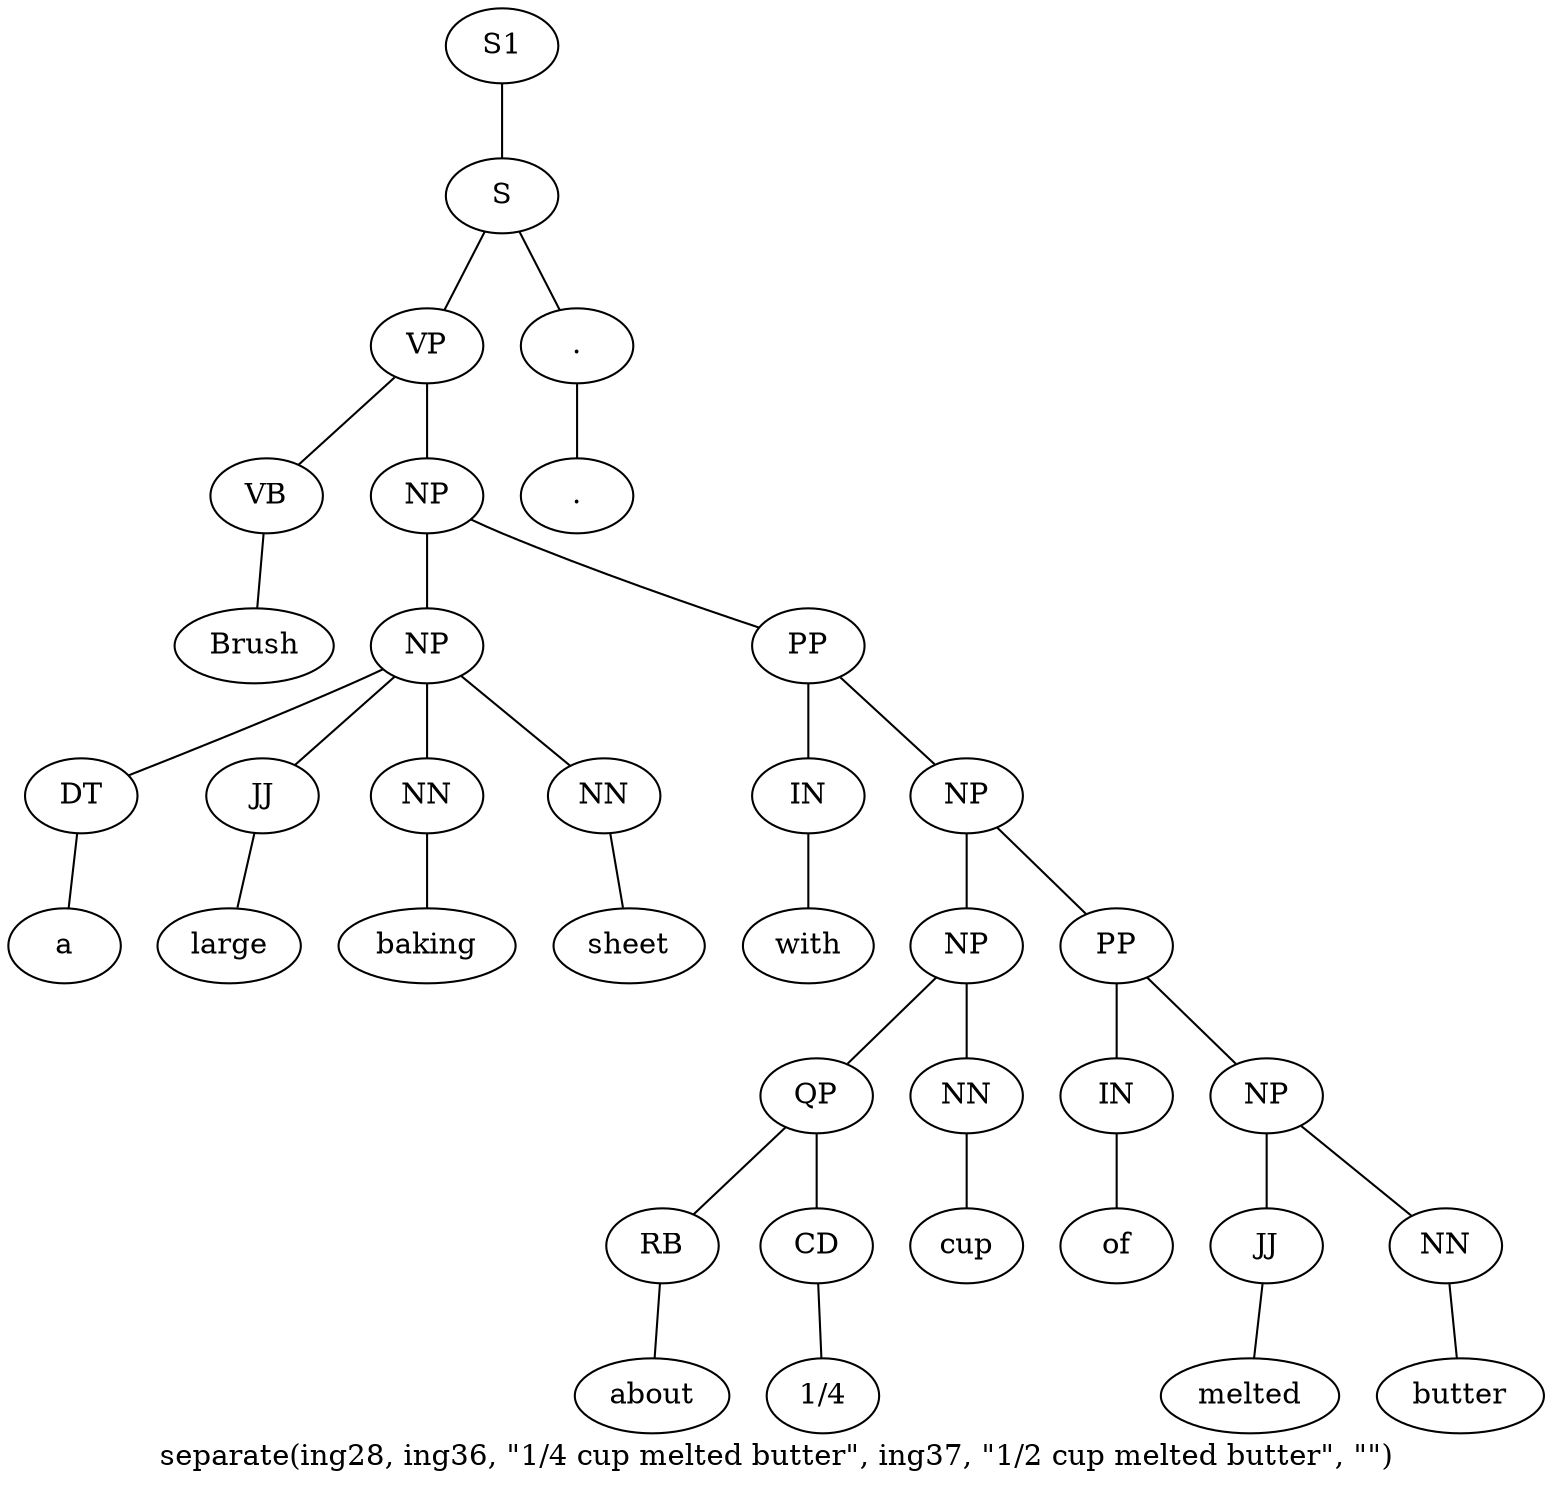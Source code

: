graph SyntaxGraph {
	label = "separate(ing28, ing36, \"1/4 cup melted butter\", ing37, \"1/2 cup melted butter\", \"\")";
	Node0 [label="S1"];
	Node1 [label="S"];
	Node2 [label="VP"];
	Node3 [label="VB"];
	Node4 [label="Brush"];
	Node5 [label="NP"];
	Node6 [label="NP"];
	Node7 [label="DT"];
	Node8 [label="a"];
	Node9 [label="JJ"];
	Node10 [label="large"];
	Node11 [label="NN"];
	Node12 [label="baking"];
	Node13 [label="NN"];
	Node14 [label="sheet"];
	Node15 [label="PP"];
	Node16 [label="IN"];
	Node17 [label="with"];
	Node18 [label="NP"];
	Node19 [label="NP"];
	Node20 [label="QP"];
	Node21 [label="RB"];
	Node22 [label="about"];
	Node23 [label="CD"];
	Node24 [label="1/4"];
	Node25 [label="NN"];
	Node26 [label="cup"];
	Node27 [label="PP"];
	Node28 [label="IN"];
	Node29 [label="of"];
	Node30 [label="NP"];
	Node31 [label="JJ"];
	Node32 [label="melted"];
	Node33 [label="NN"];
	Node34 [label="butter"];
	Node35 [label="."];
	Node36 [label="."];

	Node0 -- Node1;
	Node1 -- Node2;
	Node1 -- Node35;
	Node2 -- Node3;
	Node2 -- Node5;
	Node3 -- Node4;
	Node5 -- Node6;
	Node5 -- Node15;
	Node6 -- Node7;
	Node6 -- Node9;
	Node6 -- Node11;
	Node6 -- Node13;
	Node7 -- Node8;
	Node9 -- Node10;
	Node11 -- Node12;
	Node13 -- Node14;
	Node15 -- Node16;
	Node15 -- Node18;
	Node16 -- Node17;
	Node18 -- Node19;
	Node18 -- Node27;
	Node19 -- Node20;
	Node19 -- Node25;
	Node20 -- Node21;
	Node20 -- Node23;
	Node21 -- Node22;
	Node23 -- Node24;
	Node25 -- Node26;
	Node27 -- Node28;
	Node27 -- Node30;
	Node28 -- Node29;
	Node30 -- Node31;
	Node30 -- Node33;
	Node31 -- Node32;
	Node33 -- Node34;
	Node35 -- Node36;
}